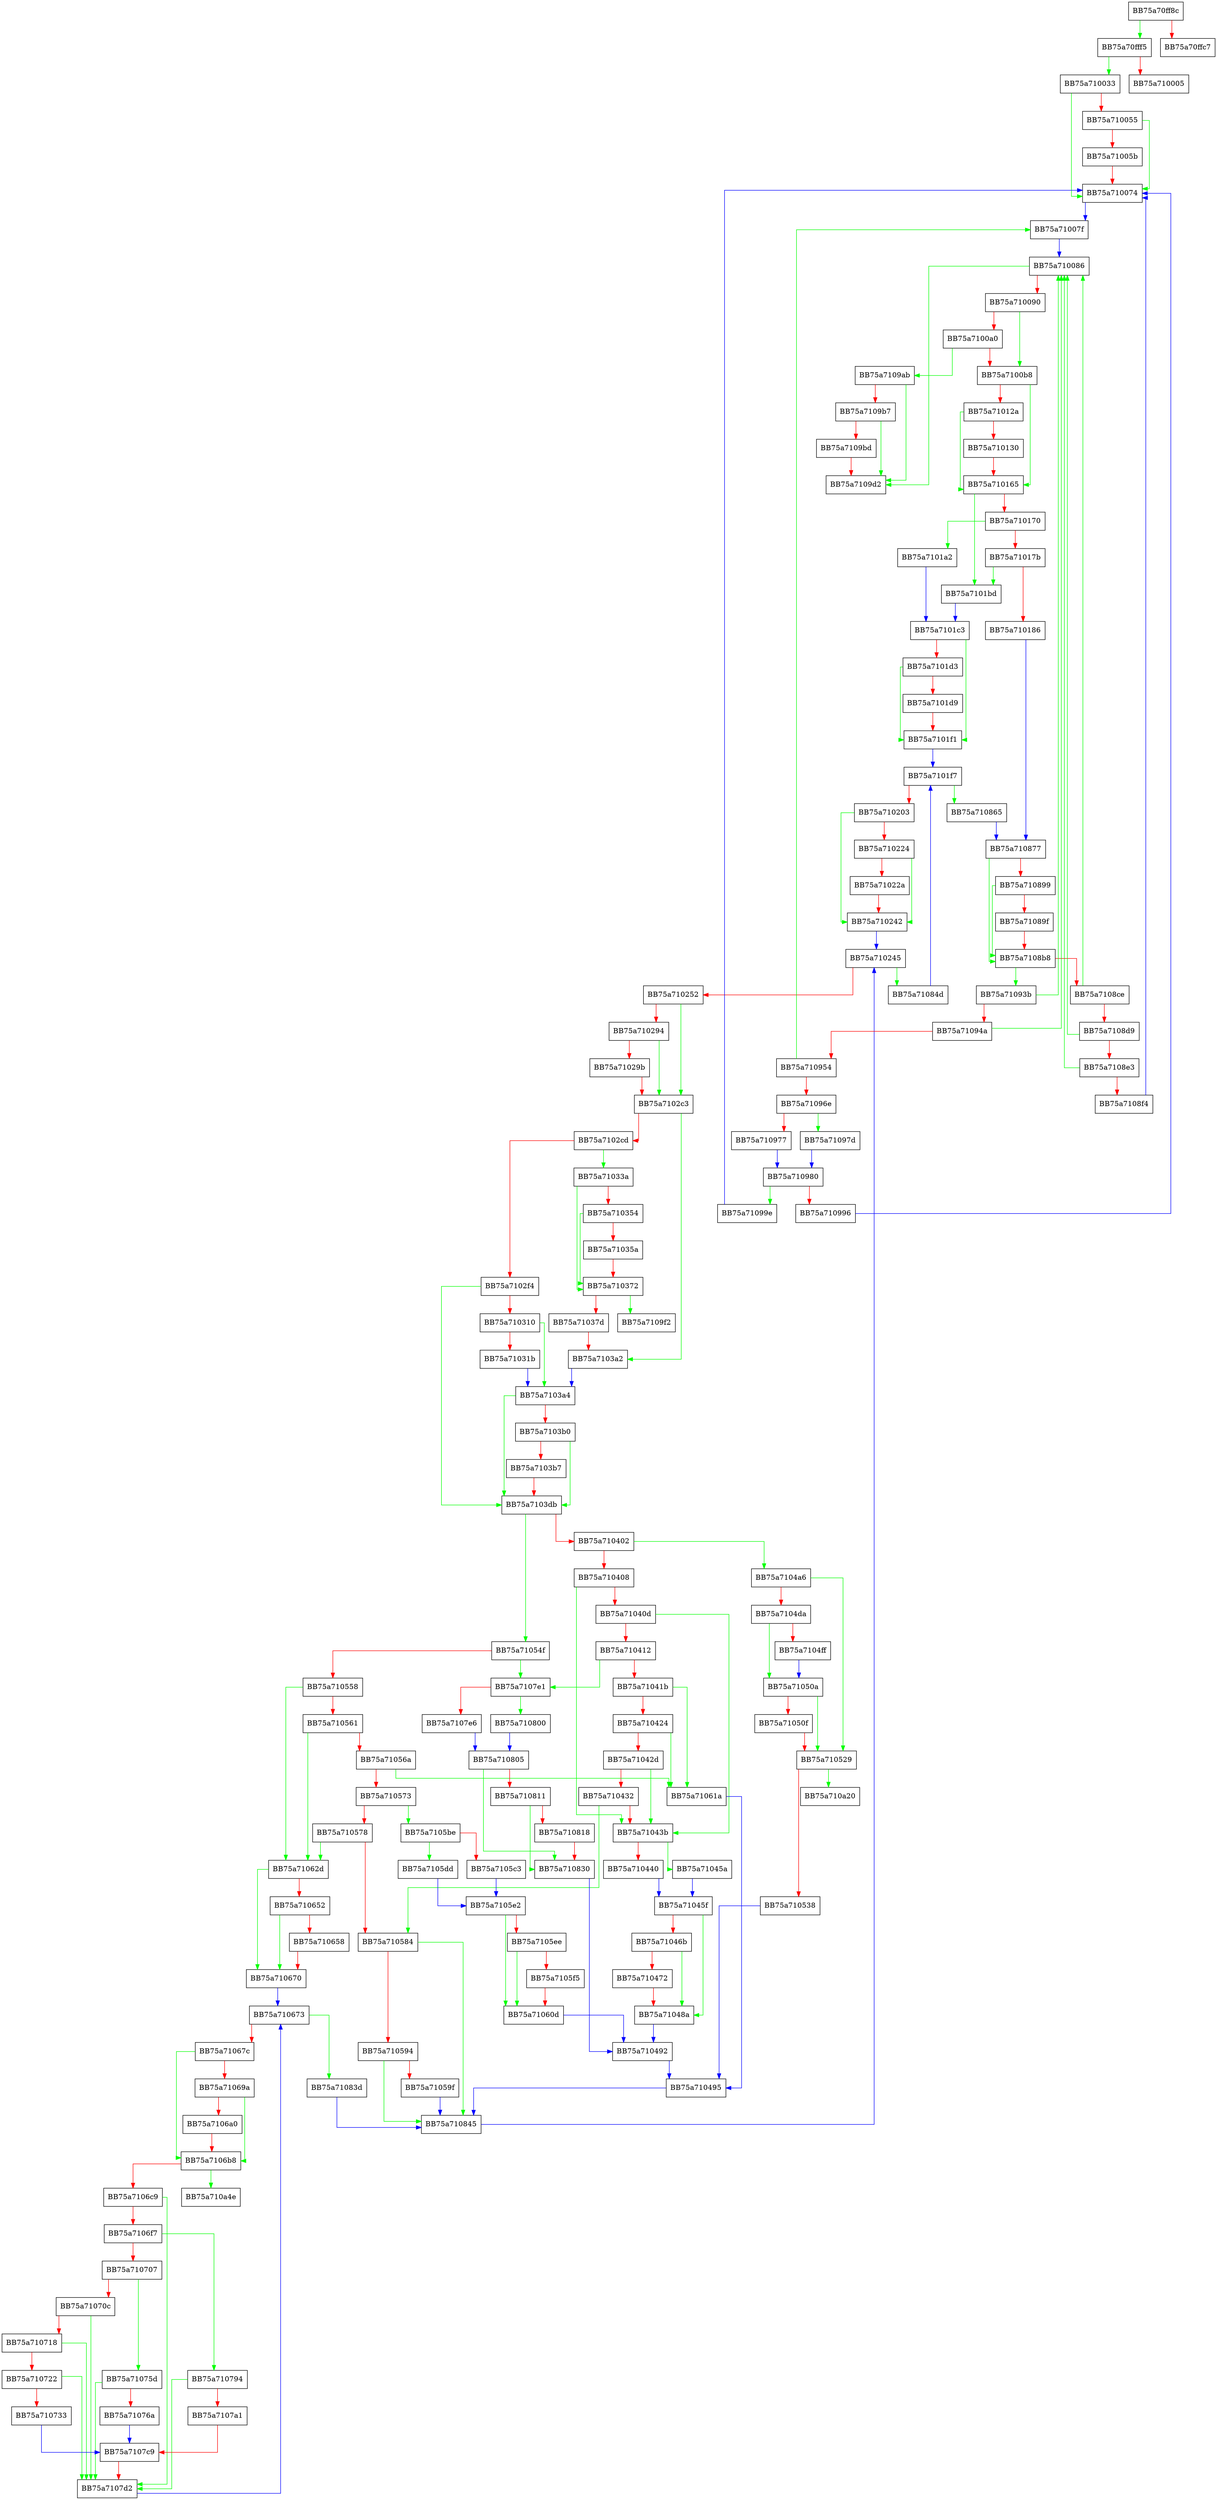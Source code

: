 digraph ParseRange {
  node [shape="box"];
  graph [splines=ortho];
  BB75a70ff8c -> BB75a70fff5 [color="green"];
  BB75a70ff8c -> BB75a70ffc7 [color="red"];
  BB75a70fff5 -> BB75a710033 [color="green"];
  BB75a70fff5 -> BB75a710005 [color="red"];
  BB75a710033 -> BB75a710074 [color="green"];
  BB75a710033 -> BB75a710055 [color="red"];
  BB75a710055 -> BB75a710074 [color="green"];
  BB75a710055 -> BB75a71005b [color="red"];
  BB75a71005b -> BB75a710074 [color="red"];
  BB75a710074 -> BB75a71007f [color="blue"];
  BB75a71007f -> BB75a710086 [color="blue"];
  BB75a710086 -> BB75a7109d2 [color="green"];
  BB75a710086 -> BB75a710090 [color="red"];
  BB75a710090 -> BB75a7100b8 [color="green"];
  BB75a710090 -> BB75a7100a0 [color="red"];
  BB75a7100a0 -> BB75a7109ab [color="green"];
  BB75a7100a0 -> BB75a7100b8 [color="red"];
  BB75a7100b8 -> BB75a710165 [color="green"];
  BB75a7100b8 -> BB75a71012a [color="red"];
  BB75a71012a -> BB75a710165 [color="green"];
  BB75a71012a -> BB75a710130 [color="red"];
  BB75a710130 -> BB75a710165 [color="red"];
  BB75a710165 -> BB75a7101bd [color="green"];
  BB75a710165 -> BB75a710170 [color="red"];
  BB75a710170 -> BB75a7101a2 [color="green"];
  BB75a710170 -> BB75a71017b [color="red"];
  BB75a71017b -> BB75a7101bd [color="green"];
  BB75a71017b -> BB75a710186 [color="red"];
  BB75a710186 -> BB75a710877 [color="blue"];
  BB75a7101a2 -> BB75a7101c3 [color="blue"];
  BB75a7101bd -> BB75a7101c3 [color="blue"];
  BB75a7101c3 -> BB75a7101f1 [color="green"];
  BB75a7101c3 -> BB75a7101d3 [color="red"];
  BB75a7101d3 -> BB75a7101f1 [color="green"];
  BB75a7101d3 -> BB75a7101d9 [color="red"];
  BB75a7101d9 -> BB75a7101f1 [color="red"];
  BB75a7101f1 -> BB75a7101f7 [color="blue"];
  BB75a7101f7 -> BB75a710865 [color="green"];
  BB75a7101f7 -> BB75a710203 [color="red"];
  BB75a710203 -> BB75a710242 [color="green"];
  BB75a710203 -> BB75a710224 [color="red"];
  BB75a710224 -> BB75a710242 [color="green"];
  BB75a710224 -> BB75a71022a [color="red"];
  BB75a71022a -> BB75a710242 [color="red"];
  BB75a710242 -> BB75a710245 [color="blue"];
  BB75a710245 -> BB75a71084d [color="green"];
  BB75a710245 -> BB75a710252 [color="red"];
  BB75a710252 -> BB75a7102c3 [color="green"];
  BB75a710252 -> BB75a710294 [color="red"];
  BB75a710294 -> BB75a7102c3 [color="green"];
  BB75a710294 -> BB75a71029b [color="red"];
  BB75a71029b -> BB75a7102c3 [color="red"];
  BB75a7102c3 -> BB75a7103a2 [color="green"];
  BB75a7102c3 -> BB75a7102cd [color="red"];
  BB75a7102cd -> BB75a71033a [color="green"];
  BB75a7102cd -> BB75a7102f4 [color="red"];
  BB75a7102f4 -> BB75a7103db [color="green"];
  BB75a7102f4 -> BB75a710310 [color="red"];
  BB75a710310 -> BB75a7103a4 [color="green"];
  BB75a710310 -> BB75a71031b [color="red"];
  BB75a71031b -> BB75a7103a4 [color="blue"];
  BB75a71033a -> BB75a710372 [color="green"];
  BB75a71033a -> BB75a710354 [color="red"];
  BB75a710354 -> BB75a710372 [color="green"];
  BB75a710354 -> BB75a71035a [color="red"];
  BB75a71035a -> BB75a710372 [color="red"];
  BB75a710372 -> BB75a7109f2 [color="green"];
  BB75a710372 -> BB75a71037d [color="red"];
  BB75a71037d -> BB75a7103a2 [color="red"];
  BB75a7103a2 -> BB75a7103a4 [color="blue"];
  BB75a7103a4 -> BB75a7103db [color="green"];
  BB75a7103a4 -> BB75a7103b0 [color="red"];
  BB75a7103b0 -> BB75a7103db [color="green"];
  BB75a7103b0 -> BB75a7103b7 [color="red"];
  BB75a7103b7 -> BB75a7103db [color="red"];
  BB75a7103db -> BB75a71054f [color="green"];
  BB75a7103db -> BB75a710402 [color="red"];
  BB75a710402 -> BB75a7104a6 [color="green"];
  BB75a710402 -> BB75a710408 [color="red"];
  BB75a710408 -> BB75a71043b [color="green"];
  BB75a710408 -> BB75a71040d [color="red"];
  BB75a71040d -> BB75a71043b [color="green"];
  BB75a71040d -> BB75a710412 [color="red"];
  BB75a710412 -> BB75a7107e1 [color="green"];
  BB75a710412 -> BB75a71041b [color="red"];
  BB75a71041b -> BB75a71061a [color="green"];
  BB75a71041b -> BB75a710424 [color="red"];
  BB75a710424 -> BB75a71061a [color="green"];
  BB75a710424 -> BB75a71042d [color="red"];
  BB75a71042d -> BB75a71043b [color="green"];
  BB75a71042d -> BB75a710432 [color="red"];
  BB75a710432 -> BB75a710584 [color="green"];
  BB75a710432 -> BB75a71043b [color="red"];
  BB75a71043b -> BB75a71045a [color="green"];
  BB75a71043b -> BB75a710440 [color="red"];
  BB75a710440 -> BB75a71045f [color="blue"];
  BB75a71045a -> BB75a71045f [color="blue"];
  BB75a71045f -> BB75a71048a [color="green"];
  BB75a71045f -> BB75a71046b [color="red"];
  BB75a71046b -> BB75a71048a [color="green"];
  BB75a71046b -> BB75a710472 [color="red"];
  BB75a710472 -> BB75a71048a [color="red"];
  BB75a71048a -> BB75a710492 [color="blue"];
  BB75a710492 -> BB75a710495 [color="blue"];
  BB75a710495 -> BB75a710845 [color="blue"];
  BB75a7104a6 -> BB75a710529 [color="green"];
  BB75a7104a6 -> BB75a7104da [color="red"];
  BB75a7104da -> BB75a71050a [color="green"];
  BB75a7104da -> BB75a7104ff [color="red"];
  BB75a7104ff -> BB75a71050a [color="blue"];
  BB75a71050a -> BB75a710529 [color="green"];
  BB75a71050a -> BB75a71050f [color="red"];
  BB75a71050f -> BB75a710529 [color="red"];
  BB75a710529 -> BB75a710a20 [color="green"];
  BB75a710529 -> BB75a710538 [color="red"];
  BB75a710538 -> BB75a710495 [color="blue"];
  BB75a71054f -> BB75a7107e1 [color="green"];
  BB75a71054f -> BB75a710558 [color="red"];
  BB75a710558 -> BB75a71062d [color="green"];
  BB75a710558 -> BB75a710561 [color="red"];
  BB75a710561 -> BB75a71062d [color="green"];
  BB75a710561 -> BB75a71056a [color="red"];
  BB75a71056a -> BB75a71061a [color="green"];
  BB75a71056a -> BB75a710573 [color="red"];
  BB75a710573 -> BB75a7105be [color="green"];
  BB75a710573 -> BB75a710578 [color="red"];
  BB75a710578 -> BB75a71062d [color="green"];
  BB75a710578 -> BB75a710584 [color="red"];
  BB75a710584 -> BB75a710845 [color="green"];
  BB75a710584 -> BB75a710594 [color="red"];
  BB75a710594 -> BB75a710845 [color="green"];
  BB75a710594 -> BB75a71059f [color="red"];
  BB75a71059f -> BB75a710845 [color="blue"];
  BB75a7105be -> BB75a7105dd [color="green"];
  BB75a7105be -> BB75a7105c3 [color="red"];
  BB75a7105c3 -> BB75a7105e2 [color="blue"];
  BB75a7105dd -> BB75a7105e2 [color="blue"];
  BB75a7105e2 -> BB75a71060d [color="green"];
  BB75a7105e2 -> BB75a7105ee [color="red"];
  BB75a7105ee -> BB75a71060d [color="green"];
  BB75a7105ee -> BB75a7105f5 [color="red"];
  BB75a7105f5 -> BB75a71060d [color="red"];
  BB75a71060d -> BB75a710492 [color="blue"];
  BB75a71061a -> BB75a710495 [color="blue"];
  BB75a71062d -> BB75a710670 [color="green"];
  BB75a71062d -> BB75a710652 [color="red"];
  BB75a710652 -> BB75a710670 [color="green"];
  BB75a710652 -> BB75a710658 [color="red"];
  BB75a710658 -> BB75a710670 [color="red"];
  BB75a710670 -> BB75a710673 [color="blue"];
  BB75a710673 -> BB75a71083d [color="green"];
  BB75a710673 -> BB75a71067c [color="red"];
  BB75a71067c -> BB75a7106b8 [color="green"];
  BB75a71067c -> BB75a71069a [color="red"];
  BB75a71069a -> BB75a7106b8 [color="green"];
  BB75a71069a -> BB75a7106a0 [color="red"];
  BB75a7106a0 -> BB75a7106b8 [color="red"];
  BB75a7106b8 -> BB75a710a4e [color="green"];
  BB75a7106b8 -> BB75a7106c9 [color="red"];
  BB75a7106c9 -> BB75a7107d2 [color="green"];
  BB75a7106c9 -> BB75a7106f7 [color="red"];
  BB75a7106f7 -> BB75a710794 [color="green"];
  BB75a7106f7 -> BB75a710707 [color="red"];
  BB75a710707 -> BB75a71075d [color="green"];
  BB75a710707 -> BB75a71070c [color="red"];
  BB75a71070c -> BB75a7107d2 [color="green"];
  BB75a71070c -> BB75a710718 [color="red"];
  BB75a710718 -> BB75a7107d2 [color="green"];
  BB75a710718 -> BB75a710722 [color="red"];
  BB75a710722 -> BB75a7107d2 [color="green"];
  BB75a710722 -> BB75a710733 [color="red"];
  BB75a710733 -> BB75a7107c9 [color="blue"];
  BB75a71075d -> BB75a7107d2 [color="green"];
  BB75a71075d -> BB75a71076a [color="red"];
  BB75a71076a -> BB75a7107c9 [color="blue"];
  BB75a710794 -> BB75a7107d2 [color="green"];
  BB75a710794 -> BB75a7107a1 [color="red"];
  BB75a7107a1 -> BB75a7107c9 [color="red"];
  BB75a7107c9 -> BB75a7107d2 [color="red"];
  BB75a7107d2 -> BB75a710673 [color="blue"];
  BB75a7107e1 -> BB75a710800 [color="green"];
  BB75a7107e1 -> BB75a7107e6 [color="red"];
  BB75a7107e6 -> BB75a710805 [color="blue"];
  BB75a710800 -> BB75a710805 [color="blue"];
  BB75a710805 -> BB75a710830 [color="green"];
  BB75a710805 -> BB75a710811 [color="red"];
  BB75a710811 -> BB75a710830 [color="green"];
  BB75a710811 -> BB75a710818 [color="red"];
  BB75a710818 -> BB75a710830 [color="red"];
  BB75a710830 -> BB75a710492 [color="blue"];
  BB75a71083d -> BB75a710845 [color="blue"];
  BB75a710845 -> BB75a710245 [color="blue"];
  BB75a71084d -> BB75a7101f7 [color="blue"];
  BB75a710865 -> BB75a710877 [color="blue"];
  BB75a710877 -> BB75a7108b8 [color="green"];
  BB75a710877 -> BB75a710899 [color="red"];
  BB75a710899 -> BB75a7108b8 [color="green"];
  BB75a710899 -> BB75a71089f [color="red"];
  BB75a71089f -> BB75a7108b8 [color="red"];
  BB75a7108b8 -> BB75a71093b [color="green"];
  BB75a7108b8 -> BB75a7108ce [color="red"];
  BB75a7108ce -> BB75a710086 [color="green"];
  BB75a7108ce -> BB75a7108d9 [color="red"];
  BB75a7108d9 -> BB75a710086 [color="green"];
  BB75a7108d9 -> BB75a7108e3 [color="red"];
  BB75a7108e3 -> BB75a710086 [color="green"];
  BB75a7108e3 -> BB75a7108f4 [color="red"];
  BB75a7108f4 -> BB75a710074 [color="blue"];
  BB75a71093b -> BB75a710086 [color="green"];
  BB75a71093b -> BB75a71094a [color="red"];
  BB75a71094a -> BB75a710086 [color="green"];
  BB75a71094a -> BB75a710954 [color="red"];
  BB75a710954 -> BB75a71007f [color="green"];
  BB75a710954 -> BB75a71096e [color="red"];
  BB75a71096e -> BB75a71097d [color="green"];
  BB75a71096e -> BB75a710977 [color="red"];
  BB75a710977 -> BB75a710980 [color="blue"];
  BB75a71097d -> BB75a710980 [color="blue"];
  BB75a710980 -> BB75a71099e [color="green"];
  BB75a710980 -> BB75a710996 [color="red"];
  BB75a710996 -> BB75a710074 [color="blue"];
  BB75a71099e -> BB75a710074 [color="blue"];
  BB75a7109ab -> BB75a7109d2 [color="green"];
  BB75a7109ab -> BB75a7109b7 [color="red"];
  BB75a7109b7 -> BB75a7109d2 [color="green"];
  BB75a7109b7 -> BB75a7109bd [color="red"];
  BB75a7109bd -> BB75a7109d2 [color="red"];
}
